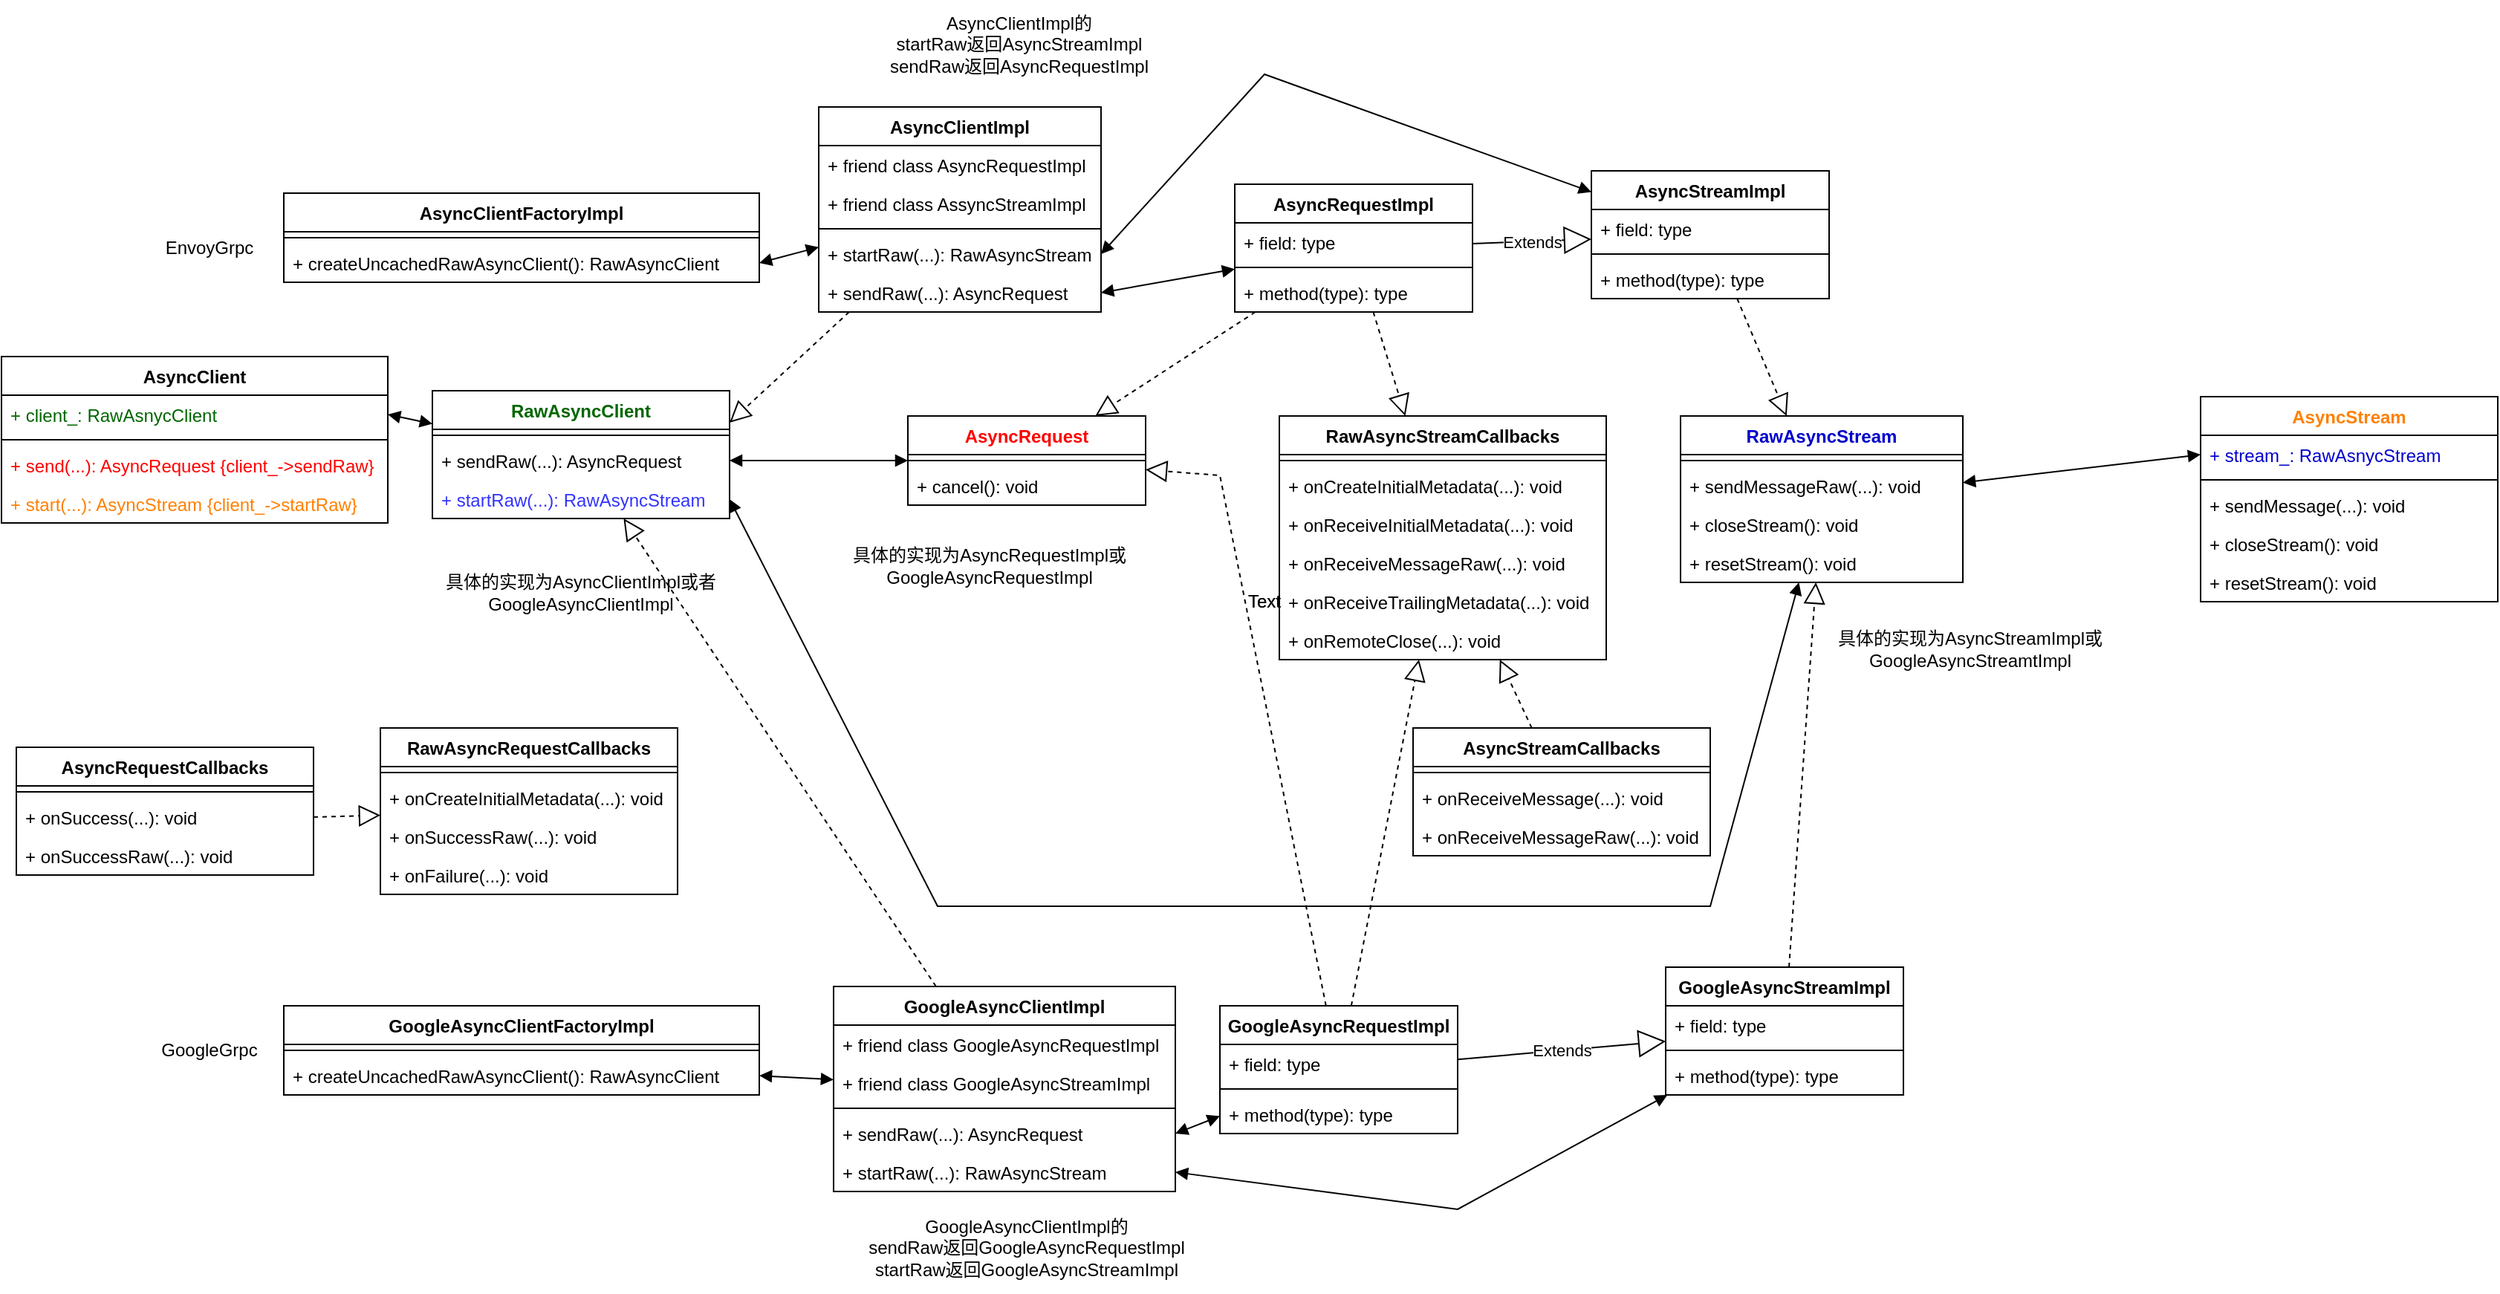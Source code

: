 <mxfile version="21.3.6" type="github">
  <diagram id="DxiktCfPVhVCTb73MeIk" name="Page-1">
    <mxGraphModel dx="1615" dy="845" grid="1" gridSize="10" guides="1" tooltips="1" connect="1" arrows="1" fold="1" page="1" pageScale="1" pageWidth="850" pageHeight="1100" math="0" shadow="0">
      <root>
        <mxCell id="0" />
        <mxCell id="1" parent="0" />
        <mxCell id="bpLpSMuuCPS-NAAvhIt0-1" value="AsyncClientFactoryImpl" style="swimlane;fontStyle=1;align=center;verticalAlign=top;childLayout=stackLayout;horizontal=1;startSize=26;horizontalStack=0;resizeParent=1;resizeParentMax=0;resizeLast=0;collapsible=1;marginBottom=0;" parent="1" vertex="1">
          <mxGeometry x="360" y="430" width="320" height="60" as="geometry" />
        </mxCell>
        <mxCell id="bpLpSMuuCPS-NAAvhIt0-3" value="" style="line;strokeWidth=1;fillColor=none;align=left;verticalAlign=middle;spacingTop=-1;spacingLeft=3;spacingRight=3;rotatable=0;labelPosition=right;points=[];portConstraint=eastwest;strokeColor=inherit;" parent="bpLpSMuuCPS-NAAvhIt0-1" vertex="1">
          <mxGeometry y="26" width="320" height="8" as="geometry" />
        </mxCell>
        <mxCell id="bpLpSMuuCPS-NAAvhIt0-4" value="+ createUncachedRawAsyncClient(): RawAsyncClient" style="text;strokeColor=none;fillColor=none;align=left;verticalAlign=top;spacingLeft=4;spacingRight=4;overflow=hidden;rotatable=0;points=[[0,0.5],[1,0.5]];portConstraint=eastwest;" parent="bpLpSMuuCPS-NAAvhIt0-1" vertex="1">
          <mxGeometry y="34" width="320" height="26" as="geometry" />
        </mxCell>
        <mxCell id="bpLpSMuuCPS-NAAvhIt0-5" value="GoogleAsyncClientFactoryImpl" style="swimlane;fontStyle=1;align=center;verticalAlign=top;childLayout=stackLayout;horizontal=1;startSize=26;horizontalStack=0;resizeParent=1;resizeParentMax=0;resizeLast=0;collapsible=1;marginBottom=0;" parent="1" vertex="1">
          <mxGeometry x="360" y="977" width="320" height="60" as="geometry" />
        </mxCell>
        <mxCell id="bpLpSMuuCPS-NAAvhIt0-7" value="" style="line;strokeWidth=1;fillColor=none;align=left;verticalAlign=middle;spacingTop=-1;spacingLeft=3;spacingRight=3;rotatable=0;labelPosition=right;points=[];portConstraint=eastwest;strokeColor=inherit;" parent="bpLpSMuuCPS-NAAvhIt0-5" vertex="1">
          <mxGeometry y="26" width="320" height="8" as="geometry" />
        </mxCell>
        <mxCell id="bpLpSMuuCPS-NAAvhIt0-8" value="+ createUncachedRawAsyncClient(): RawAsyncClient" style="text;strokeColor=none;fillColor=none;align=left;verticalAlign=top;spacingLeft=4;spacingRight=4;overflow=hidden;rotatable=0;points=[[0,0.5],[1,0.5]];portConstraint=eastwest;" parent="bpLpSMuuCPS-NAAvhIt0-5" vertex="1">
          <mxGeometry y="34" width="320" height="26" as="geometry" />
        </mxCell>
        <mxCell id="bpLpSMuuCPS-NAAvhIt0-9" value="EnvoyGrpc" style="text;html=1;strokeColor=none;fillColor=none;align=center;verticalAlign=middle;whiteSpace=wrap;rounded=0;" parent="1" vertex="1">
          <mxGeometry x="280" y="452" width="60" height="30" as="geometry" />
        </mxCell>
        <mxCell id="bpLpSMuuCPS-NAAvhIt0-11" value="GoogleGrpc" style="text;html=1;strokeColor=none;fillColor=none;align=center;verticalAlign=middle;whiteSpace=wrap;rounded=0;" parent="1" vertex="1">
          <mxGeometry x="280" y="992" width="60" height="30" as="geometry" />
        </mxCell>
        <mxCell id="bpLpSMuuCPS-NAAvhIt0-12" value="AsyncClientImpl" style="swimlane;fontStyle=1;align=center;verticalAlign=top;childLayout=stackLayout;horizontal=1;startSize=26;horizontalStack=0;resizeParent=1;resizeParentMax=0;resizeLast=0;collapsible=1;marginBottom=0;" parent="1" vertex="1">
          <mxGeometry x="720" y="372" width="190" height="138" as="geometry" />
        </mxCell>
        <mxCell id="bpLpSMuuCPS-NAAvhIt0-13" value="+ friend class AsyncRequestImpl" style="text;strokeColor=none;fillColor=none;align=left;verticalAlign=top;spacingLeft=4;spacingRight=4;overflow=hidden;rotatable=0;points=[[0,0.5],[1,0.5]];portConstraint=eastwest;" parent="bpLpSMuuCPS-NAAvhIt0-12" vertex="1">
          <mxGeometry y="26" width="190" height="26" as="geometry" />
        </mxCell>
        <mxCell id="bpLpSMuuCPS-NAAvhIt0-86" value="+ friend class AssyncStreamImpl" style="text;strokeColor=none;fillColor=none;align=left;verticalAlign=top;spacingLeft=4;spacingRight=4;overflow=hidden;rotatable=0;points=[[0,0.5],[1,0.5]];portConstraint=eastwest;" parent="bpLpSMuuCPS-NAAvhIt0-12" vertex="1">
          <mxGeometry y="52" width="190" height="26" as="geometry" />
        </mxCell>
        <mxCell id="bpLpSMuuCPS-NAAvhIt0-14" value="" style="line;strokeWidth=1;fillColor=none;align=left;verticalAlign=middle;spacingTop=-1;spacingLeft=3;spacingRight=3;rotatable=0;labelPosition=right;points=[];portConstraint=eastwest;strokeColor=inherit;" parent="bpLpSMuuCPS-NAAvhIt0-12" vertex="1">
          <mxGeometry y="78" width="190" height="8" as="geometry" />
        </mxCell>
        <mxCell id="bpLpSMuuCPS-NAAvhIt0-78" value="+ startRaw(...): RawAsyncStream" style="text;strokeColor=none;fillColor=none;align=left;verticalAlign=top;spacingLeft=4;spacingRight=4;overflow=hidden;rotatable=0;points=[[0,0.5],[1,0.5]];portConstraint=eastwest;" parent="bpLpSMuuCPS-NAAvhIt0-12" vertex="1">
          <mxGeometry y="86" width="190" height="26" as="geometry" />
        </mxCell>
        <mxCell id="bpLpSMuuCPS-NAAvhIt0-80" value="+ sendRaw(...): AsyncRequest" style="text;strokeColor=none;fillColor=none;align=left;verticalAlign=top;spacingLeft=4;spacingRight=4;overflow=hidden;rotatable=0;points=[[0,0.5],[1,0.5]];portConstraint=eastwest;" parent="bpLpSMuuCPS-NAAvhIt0-12" vertex="1">
          <mxGeometry y="112" width="190" height="26" as="geometry" />
        </mxCell>
        <mxCell id="bpLpSMuuCPS-NAAvhIt0-16" value="GoogleAsyncClientImpl" style="swimlane;fontStyle=1;align=center;verticalAlign=top;childLayout=stackLayout;horizontal=1;startSize=26;horizontalStack=0;resizeParent=1;resizeParentMax=0;resizeLast=0;collapsible=1;marginBottom=0;" parent="1" vertex="1">
          <mxGeometry x="730" y="964" width="230" height="138" as="geometry" />
        </mxCell>
        <mxCell id="bpLpSMuuCPS-NAAvhIt0-17" value="+ friend class GoogleAsyncRequestImpl" style="text;strokeColor=none;fillColor=none;align=left;verticalAlign=top;spacingLeft=4;spacingRight=4;overflow=hidden;rotatable=0;points=[[0,0.5],[1,0.5]];portConstraint=eastwest;" parent="bpLpSMuuCPS-NAAvhIt0-16" vertex="1">
          <mxGeometry y="26" width="230" height="26" as="geometry" />
        </mxCell>
        <mxCell id="bpLpSMuuCPS-NAAvhIt0-87" value="+ friend class GoogleAsyncStreamImpl" style="text;strokeColor=none;fillColor=none;align=left;verticalAlign=top;spacingLeft=4;spacingRight=4;overflow=hidden;rotatable=0;points=[[0,0.5],[1,0.5]];portConstraint=eastwest;" parent="bpLpSMuuCPS-NAAvhIt0-16" vertex="1">
          <mxGeometry y="52" width="230" height="26" as="geometry" />
        </mxCell>
        <mxCell id="bpLpSMuuCPS-NAAvhIt0-18" value="" style="line;strokeWidth=1;fillColor=none;align=left;verticalAlign=middle;spacingTop=-1;spacingLeft=3;spacingRight=3;rotatable=0;labelPosition=right;points=[];portConstraint=eastwest;strokeColor=inherit;" parent="bpLpSMuuCPS-NAAvhIt0-16" vertex="1">
          <mxGeometry y="78" width="230" height="8" as="geometry" />
        </mxCell>
        <mxCell id="bpLpSMuuCPS-NAAvhIt0-19" value="+ sendRaw(...): AsyncRequest" style="text;strokeColor=none;fillColor=none;align=left;verticalAlign=top;spacingLeft=4;spacingRight=4;overflow=hidden;rotatable=0;points=[[0,0.5],[1,0.5]];portConstraint=eastwest;" parent="bpLpSMuuCPS-NAAvhIt0-16" vertex="1">
          <mxGeometry y="86" width="230" height="26" as="geometry" />
        </mxCell>
        <mxCell id="bpLpSMuuCPS-NAAvhIt0-79" value="+ startRaw(...): RawAsyncStream" style="text;strokeColor=none;fillColor=none;align=left;verticalAlign=top;spacingLeft=4;spacingRight=4;overflow=hidden;rotatable=0;points=[[0,0.5],[1,0.5]];portConstraint=eastwest;" parent="bpLpSMuuCPS-NAAvhIt0-16" vertex="1">
          <mxGeometry y="112" width="230" height="26" as="geometry" />
        </mxCell>
        <mxCell id="bpLpSMuuCPS-NAAvhIt0-20" value="RawAsyncClient" style="swimlane;fontStyle=1;align=center;verticalAlign=top;childLayout=stackLayout;horizontal=1;startSize=26;horizontalStack=0;resizeParent=1;resizeParentMax=0;resizeLast=0;collapsible=1;marginBottom=0;fontColor=#006600;" parent="1" vertex="1">
          <mxGeometry x="460" y="563" width="200" height="86" as="geometry" />
        </mxCell>
        <mxCell id="bpLpSMuuCPS-NAAvhIt0-22" value="" style="line;strokeWidth=1;fillColor=none;align=left;verticalAlign=middle;spacingTop=-1;spacingLeft=3;spacingRight=3;rotatable=0;labelPosition=right;points=[];portConstraint=eastwest;strokeColor=inherit;" parent="bpLpSMuuCPS-NAAvhIt0-20" vertex="1">
          <mxGeometry y="26" width="200" height="8" as="geometry" />
        </mxCell>
        <mxCell id="bpLpSMuuCPS-NAAvhIt0-23" value="+ sendRaw(...): AsyncRequest" style="text;strokeColor=none;fillColor=none;align=left;verticalAlign=top;spacingLeft=4;spacingRight=4;overflow=hidden;rotatable=0;points=[[0,0.5],[1,0.5]];portConstraint=eastwest;" parent="bpLpSMuuCPS-NAAvhIt0-20" vertex="1">
          <mxGeometry y="34" width="200" height="26" as="geometry" />
        </mxCell>
        <mxCell id="bpLpSMuuCPS-NAAvhIt0-30" value="+ startRaw(...): RawAsyncStream" style="text;strokeColor=none;fillColor=none;align=left;verticalAlign=top;spacingLeft=4;spacingRight=4;overflow=hidden;rotatable=0;points=[[0,0.5],[1,0.5]];portConstraint=eastwest;fontColor=#3333FF;" parent="bpLpSMuuCPS-NAAvhIt0-20" vertex="1">
          <mxGeometry y="60" width="200" height="26" as="geometry" />
        </mxCell>
        <mxCell id="bpLpSMuuCPS-NAAvhIt0-24" value="" style="endArrow=block;dashed=1;endFill=0;endSize=12;html=1;rounded=0;entryX=1;entryY=0.25;entryDx=0;entryDy=0;" parent="1" source="bpLpSMuuCPS-NAAvhIt0-12" target="bpLpSMuuCPS-NAAvhIt0-20" edge="1">
          <mxGeometry width="160" relative="1" as="geometry">
            <mxPoint x="570" y="470" as="sourcePoint" />
            <mxPoint x="730" y="470" as="targetPoint" />
          </mxGeometry>
        </mxCell>
        <mxCell id="bpLpSMuuCPS-NAAvhIt0-27" value="" style="endArrow=block;dashed=1;endFill=0;endSize=12;html=1;rounded=0;" parent="1" source="bpLpSMuuCPS-NAAvhIt0-16" target="bpLpSMuuCPS-NAAvhIt0-20" edge="1">
          <mxGeometry width="160" relative="1" as="geometry">
            <mxPoint x="570" y="470" as="sourcePoint" />
            <mxPoint x="730" y="470" as="targetPoint" />
          </mxGeometry>
        </mxCell>
        <mxCell id="bpLpSMuuCPS-NAAvhIt0-31" value="AsyncRequest" style="swimlane;fontStyle=1;align=center;verticalAlign=top;childLayout=stackLayout;horizontal=1;startSize=26;horizontalStack=0;resizeParent=1;resizeParentMax=0;resizeLast=0;collapsible=1;marginBottom=0;fontColor=#FF0000;" parent="1" vertex="1">
          <mxGeometry x="780" y="580" width="160" height="60" as="geometry" />
        </mxCell>
        <mxCell id="bpLpSMuuCPS-NAAvhIt0-33" value="" style="line;strokeWidth=1;fillColor=none;align=left;verticalAlign=middle;spacingTop=-1;spacingLeft=3;spacingRight=3;rotatable=0;labelPosition=right;points=[];portConstraint=eastwest;strokeColor=inherit;" parent="bpLpSMuuCPS-NAAvhIt0-31" vertex="1">
          <mxGeometry y="26" width="160" height="8" as="geometry" />
        </mxCell>
        <mxCell id="bpLpSMuuCPS-NAAvhIt0-34" value="+ cancel(): void" style="text;strokeColor=none;fillColor=none;align=left;verticalAlign=top;spacingLeft=4;spacingRight=4;overflow=hidden;rotatable=0;points=[[0,0.5],[1,0.5]];portConstraint=eastwest;" parent="bpLpSMuuCPS-NAAvhIt0-31" vertex="1">
          <mxGeometry y="34" width="160" height="26" as="geometry" />
        </mxCell>
        <mxCell id="bpLpSMuuCPS-NAAvhIt0-35" value="RawAsyncStream" style="swimlane;fontStyle=1;align=center;verticalAlign=top;childLayout=stackLayout;horizontal=1;startSize=26;horizontalStack=0;resizeParent=1;resizeParentMax=0;resizeLast=0;collapsible=1;marginBottom=0;fontColor=#0000CC;" parent="1" vertex="1">
          <mxGeometry x="1300" y="580" width="190" height="112" as="geometry" />
        </mxCell>
        <mxCell id="bpLpSMuuCPS-NAAvhIt0-37" value="" style="line;strokeWidth=1;fillColor=none;align=left;verticalAlign=middle;spacingTop=-1;spacingLeft=3;spacingRight=3;rotatable=0;labelPosition=right;points=[];portConstraint=eastwest;strokeColor=inherit;" parent="bpLpSMuuCPS-NAAvhIt0-35" vertex="1">
          <mxGeometry y="26" width="190" height="8" as="geometry" />
        </mxCell>
        <mxCell id="bpLpSMuuCPS-NAAvhIt0-38" value="+ sendMessageRaw(...): void" style="text;strokeColor=none;fillColor=none;align=left;verticalAlign=top;spacingLeft=4;spacingRight=4;overflow=hidden;rotatable=0;points=[[0,0.5],[1,0.5]];portConstraint=eastwest;" parent="bpLpSMuuCPS-NAAvhIt0-35" vertex="1">
          <mxGeometry y="34" width="190" height="26" as="geometry" />
        </mxCell>
        <mxCell id="bpLpSMuuCPS-NAAvhIt0-95" value="+ closeStream(): void" style="text;strokeColor=none;fillColor=none;align=left;verticalAlign=top;spacingLeft=4;spacingRight=4;overflow=hidden;rotatable=0;points=[[0,0.5],[1,0.5]];portConstraint=eastwest;" parent="bpLpSMuuCPS-NAAvhIt0-35" vertex="1">
          <mxGeometry y="60" width="190" height="26" as="geometry" />
        </mxCell>
        <mxCell id="bpLpSMuuCPS-NAAvhIt0-96" value="+ resetStream(): void" style="text;strokeColor=none;fillColor=none;align=left;verticalAlign=top;spacingLeft=4;spacingRight=4;overflow=hidden;rotatable=0;points=[[0,0.5],[1,0.5]];portConstraint=eastwest;" parent="bpLpSMuuCPS-NAAvhIt0-35" vertex="1">
          <mxGeometry y="86" width="190" height="26" as="geometry" />
        </mxCell>
        <mxCell id="bpLpSMuuCPS-NAAvhIt0-39" value="GoogleAsyncRequestImpl" style="swimlane;fontStyle=1;align=center;verticalAlign=top;childLayout=stackLayout;horizontal=1;startSize=26;horizontalStack=0;resizeParent=1;resizeParentMax=0;resizeLast=0;collapsible=1;marginBottom=0;" parent="1" vertex="1">
          <mxGeometry x="990" y="977" width="160" height="86" as="geometry" />
        </mxCell>
        <mxCell id="bpLpSMuuCPS-NAAvhIt0-40" value="+ field: type" style="text;strokeColor=none;fillColor=none;align=left;verticalAlign=top;spacingLeft=4;spacingRight=4;overflow=hidden;rotatable=0;points=[[0,0.5],[1,0.5]];portConstraint=eastwest;" parent="bpLpSMuuCPS-NAAvhIt0-39" vertex="1">
          <mxGeometry y="26" width="160" height="26" as="geometry" />
        </mxCell>
        <mxCell id="bpLpSMuuCPS-NAAvhIt0-41" value="" style="line;strokeWidth=1;fillColor=none;align=left;verticalAlign=middle;spacingTop=-1;spacingLeft=3;spacingRight=3;rotatable=0;labelPosition=right;points=[];portConstraint=eastwest;strokeColor=inherit;" parent="bpLpSMuuCPS-NAAvhIt0-39" vertex="1">
          <mxGeometry y="52" width="160" height="8" as="geometry" />
        </mxCell>
        <mxCell id="bpLpSMuuCPS-NAAvhIt0-42" value="+ method(type): type" style="text;strokeColor=none;fillColor=none;align=left;verticalAlign=top;spacingLeft=4;spacingRight=4;overflow=hidden;rotatable=0;points=[[0,0.5],[1,0.5]];portConstraint=eastwest;" parent="bpLpSMuuCPS-NAAvhIt0-39" vertex="1">
          <mxGeometry y="60" width="160" height="26" as="geometry" />
        </mxCell>
        <mxCell id="bpLpSMuuCPS-NAAvhIt0-43" value="" style="endArrow=block;dashed=1;endFill=0;endSize=12;html=1;rounded=0;" parent="1" source="bpLpSMuuCPS-NAAvhIt0-39" target="bpLpSMuuCPS-NAAvhIt0-31" edge="1">
          <mxGeometry width="160" relative="1" as="geometry">
            <mxPoint x="570" y="470" as="sourcePoint" />
            <mxPoint x="730" y="470" as="targetPoint" />
            <Array as="points">
              <mxPoint x="990" y="620" />
            </Array>
          </mxGeometry>
        </mxCell>
        <mxCell id="bpLpSMuuCPS-NAAvhIt0-44" value="AsyncRequestImpl" style="swimlane;fontStyle=1;align=center;verticalAlign=top;childLayout=stackLayout;horizontal=1;startSize=26;horizontalStack=0;resizeParent=1;resizeParentMax=0;resizeLast=0;collapsible=1;marginBottom=0;" parent="1" vertex="1">
          <mxGeometry x="1000" y="424" width="160" height="86" as="geometry" />
        </mxCell>
        <mxCell id="bpLpSMuuCPS-NAAvhIt0-45" value="+ field: type" style="text;strokeColor=none;fillColor=none;align=left;verticalAlign=top;spacingLeft=4;spacingRight=4;overflow=hidden;rotatable=0;points=[[0,0.5],[1,0.5]];portConstraint=eastwest;" parent="bpLpSMuuCPS-NAAvhIt0-44" vertex="1">
          <mxGeometry y="26" width="160" height="26" as="geometry" />
        </mxCell>
        <mxCell id="bpLpSMuuCPS-NAAvhIt0-46" value="" style="line;strokeWidth=1;fillColor=none;align=left;verticalAlign=middle;spacingTop=-1;spacingLeft=3;spacingRight=3;rotatable=0;labelPosition=right;points=[];portConstraint=eastwest;strokeColor=inherit;" parent="bpLpSMuuCPS-NAAvhIt0-44" vertex="1">
          <mxGeometry y="52" width="160" height="8" as="geometry" />
        </mxCell>
        <mxCell id="bpLpSMuuCPS-NAAvhIt0-47" value="+ method(type): type" style="text;strokeColor=none;fillColor=none;align=left;verticalAlign=top;spacingLeft=4;spacingRight=4;overflow=hidden;rotatable=0;points=[[0,0.5],[1,0.5]];portConstraint=eastwest;" parent="bpLpSMuuCPS-NAAvhIt0-44" vertex="1">
          <mxGeometry y="60" width="160" height="26" as="geometry" />
        </mxCell>
        <mxCell id="bpLpSMuuCPS-NAAvhIt0-48" value="GoogleAsyncStreamImpl" style="swimlane;fontStyle=1;align=center;verticalAlign=top;childLayout=stackLayout;horizontal=1;startSize=26;horizontalStack=0;resizeParent=1;resizeParentMax=0;resizeLast=0;collapsible=1;marginBottom=0;" parent="1" vertex="1">
          <mxGeometry x="1290" y="951" width="160" height="86" as="geometry" />
        </mxCell>
        <mxCell id="bpLpSMuuCPS-NAAvhIt0-49" value="+ field: type" style="text;strokeColor=none;fillColor=none;align=left;verticalAlign=top;spacingLeft=4;spacingRight=4;overflow=hidden;rotatable=0;points=[[0,0.5],[1,0.5]];portConstraint=eastwest;" parent="bpLpSMuuCPS-NAAvhIt0-48" vertex="1">
          <mxGeometry y="26" width="160" height="26" as="geometry" />
        </mxCell>
        <mxCell id="bpLpSMuuCPS-NAAvhIt0-50" value="" style="line;strokeWidth=1;fillColor=none;align=left;verticalAlign=middle;spacingTop=-1;spacingLeft=3;spacingRight=3;rotatable=0;labelPosition=right;points=[];portConstraint=eastwest;strokeColor=inherit;" parent="bpLpSMuuCPS-NAAvhIt0-48" vertex="1">
          <mxGeometry y="52" width="160" height="8" as="geometry" />
        </mxCell>
        <mxCell id="bpLpSMuuCPS-NAAvhIt0-51" value="+ method(type): type" style="text;strokeColor=none;fillColor=none;align=left;verticalAlign=top;spacingLeft=4;spacingRight=4;overflow=hidden;rotatable=0;points=[[0,0.5],[1,0.5]];portConstraint=eastwest;" parent="bpLpSMuuCPS-NAAvhIt0-48" vertex="1">
          <mxGeometry y="60" width="160" height="26" as="geometry" />
        </mxCell>
        <mxCell id="bpLpSMuuCPS-NAAvhIt0-52" value="" style="endArrow=block;dashed=1;endFill=0;endSize=12;html=1;rounded=0;" parent="1" source="bpLpSMuuCPS-NAAvhIt0-48" target="bpLpSMuuCPS-NAAvhIt0-35" edge="1">
          <mxGeometry width="160" relative="1" as="geometry">
            <mxPoint x="570" y="470" as="sourcePoint" />
            <mxPoint x="730" y="470" as="targetPoint" />
          </mxGeometry>
        </mxCell>
        <mxCell id="bpLpSMuuCPS-NAAvhIt0-53" value="AsyncStreamImpl" style="swimlane;fontStyle=1;align=center;verticalAlign=top;childLayout=stackLayout;horizontal=1;startSize=26;horizontalStack=0;resizeParent=1;resizeParentMax=0;resizeLast=0;collapsible=1;marginBottom=0;" parent="1" vertex="1">
          <mxGeometry x="1240" y="415" width="160" height="86" as="geometry" />
        </mxCell>
        <mxCell id="bpLpSMuuCPS-NAAvhIt0-54" value="+ field: type" style="text;strokeColor=none;fillColor=none;align=left;verticalAlign=top;spacingLeft=4;spacingRight=4;overflow=hidden;rotatable=0;points=[[0,0.5],[1,0.5]];portConstraint=eastwest;" parent="bpLpSMuuCPS-NAAvhIt0-53" vertex="1">
          <mxGeometry y="26" width="160" height="26" as="geometry" />
        </mxCell>
        <mxCell id="bpLpSMuuCPS-NAAvhIt0-55" value="" style="line;strokeWidth=1;fillColor=none;align=left;verticalAlign=middle;spacingTop=-1;spacingLeft=3;spacingRight=3;rotatable=0;labelPosition=right;points=[];portConstraint=eastwest;strokeColor=inherit;" parent="bpLpSMuuCPS-NAAvhIt0-53" vertex="1">
          <mxGeometry y="52" width="160" height="8" as="geometry" />
        </mxCell>
        <mxCell id="bpLpSMuuCPS-NAAvhIt0-56" value="+ method(type): type" style="text;strokeColor=none;fillColor=none;align=left;verticalAlign=top;spacingLeft=4;spacingRight=4;overflow=hidden;rotatable=0;points=[[0,0.5],[1,0.5]];portConstraint=eastwest;" parent="bpLpSMuuCPS-NAAvhIt0-53" vertex="1">
          <mxGeometry y="60" width="160" height="26" as="geometry" />
        </mxCell>
        <mxCell id="bpLpSMuuCPS-NAAvhIt0-57" value="" style="endArrow=block;dashed=1;endFill=0;endSize=12;html=1;rounded=0;" parent="1" source="bpLpSMuuCPS-NAAvhIt0-44" target="bpLpSMuuCPS-NAAvhIt0-31" edge="1">
          <mxGeometry width="160" relative="1" as="geometry">
            <mxPoint x="790" y="470" as="sourcePoint" />
            <mxPoint x="950" y="470" as="targetPoint" />
          </mxGeometry>
        </mxCell>
        <mxCell id="bpLpSMuuCPS-NAAvhIt0-58" value="" style="endArrow=block;dashed=1;endFill=0;endSize=12;html=1;rounded=0;" parent="1" source="bpLpSMuuCPS-NAAvhIt0-53" target="bpLpSMuuCPS-NAAvhIt0-35" edge="1">
          <mxGeometry width="160" relative="1" as="geometry">
            <mxPoint x="790" y="470" as="sourcePoint" />
            <mxPoint x="950" y="470" as="targetPoint" />
          </mxGeometry>
        </mxCell>
        <mxCell id="bpLpSMuuCPS-NAAvhIt0-59" value="AsyncClient" style="swimlane;fontStyle=1;align=center;verticalAlign=top;childLayout=stackLayout;horizontal=1;startSize=26;horizontalStack=0;resizeParent=1;resizeParentMax=0;resizeLast=0;collapsible=1;marginBottom=0;" parent="1" vertex="1">
          <mxGeometry x="170" y="540" width="260" height="112" as="geometry" />
        </mxCell>
        <mxCell id="bpLpSMuuCPS-NAAvhIt0-60" value="+ client_: RawAsnycClient" style="text;strokeColor=none;fillColor=none;align=left;verticalAlign=top;spacingLeft=4;spacingRight=4;overflow=hidden;rotatable=0;points=[[0,0.5],[1,0.5]];portConstraint=eastwest;fontColor=#006600;" parent="bpLpSMuuCPS-NAAvhIt0-59" vertex="1">
          <mxGeometry y="26" width="260" height="26" as="geometry" />
        </mxCell>
        <mxCell id="bpLpSMuuCPS-NAAvhIt0-61" value="" style="line;strokeWidth=1;fillColor=none;align=left;verticalAlign=middle;spacingTop=-1;spacingLeft=3;spacingRight=3;rotatable=0;labelPosition=right;points=[];portConstraint=eastwest;strokeColor=inherit;" parent="bpLpSMuuCPS-NAAvhIt0-59" vertex="1">
          <mxGeometry y="52" width="260" height="8" as="geometry" />
        </mxCell>
        <mxCell id="bpLpSMuuCPS-NAAvhIt0-62" value="+ send(...): AsyncRequest {client_-&gt;sendRaw}" style="text;strokeColor=none;fillColor=none;align=left;verticalAlign=top;spacingLeft=4;spacingRight=4;overflow=hidden;rotatable=0;points=[[0,0.5],[1,0.5]];portConstraint=eastwest;fontColor=#FF0000;" parent="bpLpSMuuCPS-NAAvhIt0-59" vertex="1">
          <mxGeometry y="60" width="260" height="26" as="geometry" />
        </mxCell>
        <mxCell id="bpLpSMuuCPS-NAAvhIt0-63" value="+ start(...): AsyncStream {client_-&gt;startRaw}" style="text;strokeColor=none;fillColor=none;align=left;verticalAlign=top;spacingLeft=4;spacingRight=4;overflow=hidden;rotatable=0;points=[[0,0.5],[1,0.5]];portConstraint=eastwest;fontColor=#FF8000;" parent="bpLpSMuuCPS-NAAvhIt0-59" vertex="1">
          <mxGeometry y="86" width="260" height="26" as="geometry" />
        </mxCell>
        <mxCell id="bpLpSMuuCPS-NAAvhIt0-66" value="Extends" style="endArrow=block;endSize=16;endFill=0;html=1;rounded=0;" parent="1" source="bpLpSMuuCPS-NAAvhIt0-39" target="bpLpSMuuCPS-NAAvhIt0-48" edge="1">
          <mxGeometry width="160" relative="1" as="geometry">
            <mxPoint x="800" y="794" as="sourcePoint" />
            <mxPoint x="960" y="794" as="targetPoint" />
          </mxGeometry>
        </mxCell>
        <mxCell id="bpLpSMuuCPS-NAAvhIt0-67" value="Extends" style="endArrow=block;endSize=16;endFill=0;html=1;rounded=0;" parent="1" source="bpLpSMuuCPS-NAAvhIt0-44" target="bpLpSMuuCPS-NAAvhIt0-53" edge="1">
          <mxGeometry width="160" relative="1" as="geometry">
            <mxPoint x="790" y="580" as="sourcePoint" />
            <mxPoint x="950" y="580" as="targetPoint" />
          </mxGeometry>
        </mxCell>
        <mxCell id="bpLpSMuuCPS-NAAvhIt0-68" value="RawAsyncStreamCallbacks" style="swimlane;fontStyle=1;align=center;verticalAlign=top;childLayout=stackLayout;horizontal=1;startSize=26;horizontalStack=0;resizeParent=1;resizeParentMax=0;resizeLast=0;collapsible=1;marginBottom=0;" parent="1" vertex="1">
          <mxGeometry x="1030" y="580" width="220" height="164" as="geometry" />
        </mxCell>
        <mxCell id="bpLpSMuuCPS-NAAvhIt0-70" value="" style="line;strokeWidth=1;fillColor=none;align=left;verticalAlign=middle;spacingTop=-1;spacingLeft=3;spacingRight=3;rotatable=0;labelPosition=right;points=[];portConstraint=eastwest;strokeColor=inherit;" parent="bpLpSMuuCPS-NAAvhIt0-68" vertex="1">
          <mxGeometry y="26" width="220" height="8" as="geometry" />
        </mxCell>
        <mxCell id="bpLpSMuuCPS-NAAvhIt0-71" value="+ onCreateInitialMetadata(...): void" style="text;strokeColor=none;fillColor=none;align=left;verticalAlign=top;spacingLeft=4;spacingRight=4;overflow=hidden;rotatable=0;points=[[0,0.5],[1,0.5]];portConstraint=eastwest;" parent="bpLpSMuuCPS-NAAvhIt0-68" vertex="1">
          <mxGeometry y="34" width="220" height="26" as="geometry" />
        </mxCell>
        <mxCell id="bpLpSMuuCPS-NAAvhIt0-106" value="+ onReceiveInitialMetadata(...): void" style="text;strokeColor=none;fillColor=none;align=left;verticalAlign=top;spacingLeft=4;spacingRight=4;overflow=hidden;rotatable=0;points=[[0,0.5],[1,0.5]];portConstraint=eastwest;" parent="bpLpSMuuCPS-NAAvhIt0-68" vertex="1">
          <mxGeometry y="60" width="220" height="26" as="geometry" />
        </mxCell>
        <mxCell id="bpLpSMuuCPS-NAAvhIt0-113" value="+ onReceiveMessageRaw(...): void" style="text;strokeColor=none;fillColor=none;align=left;verticalAlign=top;spacingLeft=4;spacingRight=4;overflow=hidden;rotatable=0;points=[[0,0.5],[1,0.5]];portConstraint=eastwest;" parent="bpLpSMuuCPS-NAAvhIt0-68" vertex="1">
          <mxGeometry y="86" width="220" height="26" as="geometry" />
        </mxCell>
        <mxCell id="bpLpSMuuCPS-NAAvhIt0-107" value="+ onReceiveTrailingMetadata(...): void" style="text;strokeColor=none;fillColor=none;align=left;verticalAlign=top;spacingLeft=4;spacingRight=4;overflow=hidden;rotatable=0;points=[[0,0.5],[1,0.5]];portConstraint=eastwest;" parent="bpLpSMuuCPS-NAAvhIt0-68" vertex="1">
          <mxGeometry y="112" width="220" height="26" as="geometry" />
        </mxCell>
        <mxCell id="bpLpSMuuCPS-NAAvhIt0-114" value="+ onRemoteClose(...): void" style="text;strokeColor=none;fillColor=none;align=left;verticalAlign=top;spacingLeft=4;spacingRight=4;overflow=hidden;rotatable=0;points=[[0,0.5],[1,0.5]];portConstraint=eastwest;" parent="bpLpSMuuCPS-NAAvhIt0-68" vertex="1">
          <mxGeometry y="138" width="220" height="26" as="geometry" />
        </mxCell>
        <mxCell id="bpLpSMuuCPS-NAAvhIt0-72" value="" style="endArrow=block;dashed=1;endFill=0;endSize=12;html=1;rounded=0;" parent="1" source="bpLpSMuuCPS-NAAvhIt0-39" target="bpLpSMuuCPS-NAAvhIt0-68" edge="1">
          <mxGeometry width="160" relative="1" as="geometry">
            <mxPoint x="790" y="580" as="sourcePoint" />
            <mxPoint x="950" y="580" as="targetPoint" />
          </mxGeometry>
        </mxCell>
        <mxCell id="bpLpSMuuCPS-NAAvhIt0-73" value="" style="endArrow=block;dashed=1;endFill=0;endSize=12;html=1;rounded=0;" parent="1" source="bpLpSMuuCPS-NAAvhIt0-44" target="bpLpSMuuCPS-NAAvhIt0-68" edge="1">
          <mxGeometry width="160" relative="1" as="geometry">
            <mxPoint x="790" y="580" as="sourcePoint" />
            <mxPoint x="950" y="580" as="targetPoint" />
          </mxGeometry>
        </mxCell>
        <mxCell id="bpLpSMuuCPS-NAAvhIt0-74" value="" style="endArrow=block;startArrow=block;endFill=1;startFill=1;html=1;rounded=0;exitX=1;exitY=0.5;exitDx=0;exitDy=0;" parent="1" source="bpLpSMuuCPS-NAAvhIt0-4" target="bpLpSMuuCPS-NAAvhIt0-12" edge="1">
          <mxGeometry width="160" relative="1" as="geometry">
            <mxPoint x="790" y="580" as="sourcePoint" />
            <mxPoint x="950" y="580" as="targetPoint" />
          </mxGeometry>
        </mxCell>
        <mxCell id="bpLpSMuuCPS-NAAvhIt0-75" value="" style="endArrow=block;startArrow=block;endFill=1;startFill=1;html=1;rounded=0;exitX=1;exitY=0.5;exitDx=0;exitDy=0;" parent="1" source="bpLpSMuuCPS-NAAvhIt0-8" target="bpLpSMuuCPS-NAAvhIt0-16" edge="1">
          <mxGeometry width="160" relative="1" as="geometry">
            <mxPoint x="800" y="794" as="sourcePoint" />
            <mxPoint x="960" y="794" as="targetPoint" />
          </mxGeometry>
        </mxCell>
        <mxCell id="bpLpSMuuCPS-NAAvhIt0-76" value="" style="endArrow=block;startArrow=block;endFill=1;startFill=1;html=1;rounded=0;exitX=1;exitY=0.5;exitDx=0;exitDy=0;" parent="1" source="bpLpSMuuCPS-NAAvhIt0-23" target="bpLpSMuuCPS-NAAvhIt0-31" edge="1">
          <mxGeometry width="160" relative="1" as="geometry">
            <mxPoint x="790" y="580" as="sourcePoint" />
            <mxPoint x="950" y="580" as="targetPoint" />
          </mxGeometry>
        </mxCell>
        <mxCell id="bpLpSMuuCPS-NAAvhIt0-77" value="" style="endArrow=block;startArrow=block;endFill=1;startFill=1;html=1;rounded=0;exitX=1;exitY=0.5;exitDx=0;exitDy=0;" parent="1" source="bpLpSMuuCPS-NAAvhIt0-30" target="bpLpSMuuCPS-NAAvhIt0-35" edge="1">
          <mxGeometry width="160" relative="1" as="geometry">
            <mxPoint x="790" y="580" as="sourcePoint" />
            <mxPoint x="950" y="580" as="targetPoint" />
            <Array as="points">
              <mxPoint x="800" y="910" />
              <mxPoint x="1320" y="910" />
            </Array>
          </mxGeometry>
        </mxCell>
        <mxCell id="bpLpSMuuCPS-NAAvhIt0-81" value="" style="endArrow=block;startArrow=block;endFill=1;startFill=1;html=1;rounded=0;exitX=1;exitY=0.5;exitDx=0;exitDy=0;" parent="1" source="bpLpSMuuCPS-NAAvhIt0-19" target="bpLpSMuuCPS-NAAvhIt0-39" edge="1">
          <mxGeometry width="160" relative="1" as="geometry">
            <mxPoint x="1010" y="1134" as="sourcePoint" />
            <mxPoint x="1170" y="1134" as="targetPoint" />
          </mxGeometry>
        </mxCell>
        <mxCell id="bpLpSMuuCPS-NAAvhIt0-82" value="" style="endArrow=block;startArrow=block;endFill=1;startFill=1;html=1;rounded=0;exitX=1;exitY=0.5;exitDx=0;exitDy=0;" parent="1" source="bpLpSMuuCPS-NAAvhIt0-79" target="bpLpSMuuCPS-NAAvhIt0-48" edge="1">
          <mxGeometry width="160" relative="1" as="geometry">
            <mxPoint x="1020" y="1114" as="sourcePoint" />
            <mxPoint x="1180" y="1114" as="targetPoint" />
            <Array as="points">
              <mxPoint x="1150" y="1114" />
            </Array>
          </mxGeometry>
        </mxCell>
        <mxCell id="bpLpSMuuCPS-NAAvhIt0-83" value="" style="endArrow=block;startArrow=block;endFill=1;startFill=1;html=1;rounded=0;exitX=1;exitY=0.5;exitDx=0;exitDy=0;" parent="1" source="bpLpSMuuCPS-NAAvhIt0-80" target="bpLpSMuuCPS-NAAvhIt0-44" edge="1">
          <mxGeometry width="160" relative="1" as="geometry">
            <mxPoint x="980" y="280" as="sourcePoint" />
            <mxPoint x="1140" y="280" as="targetPoint" />
          </mxGeometry>
        </mxCell>
        <mxCell id="bpLpSMuuCPS-NAAvhIt0-85" value="" style="endArrow=block;startArrow=block;endFill=1;startFill=1;html=1;rounded=0;exitX=1;exitY=0.5;exitDx=0;exitDy=0;" parent="1" source="bpLpSMuuCPS-NAAvhIt0-78" target="bpLpSMuuCPS-NAAvhIt0-53" edge="1">
          <mxGeometry width="160" relative="1" as="geometry">
            <mxPoint x="990" y="310" as="sourcePoint" />
            <mxPoint x="1150" y="310" as="targetPoint" />
            <Array as="points">
              <mxPoint x="1020" y="350" />
            </Array>
          </mxGeometry>
        </mxCell>
        <mxCell id="bpLpSMuuCPS-NAAvhIt0-89" value="" style="endArrow=block;startArrow=block;endFill=1;startFill=1;html=1;rounded=0;exitX=1;exitY=0.5;exitDx=0;exitDy=0;" parent="1" source="bpLpSMuuCPS-NAAvhIt0-60" target="bpLpSMuuCPS-NAAvhIt0-20" edge="1">
          <mxGeometry width="160" relative="1" as="geometry">
            <mxPoint x="440" y="690" as="sourcePoint" />
            <mxPoint x="600" y="690" as="targetPoint" />
          </mxGeometry>
        </mxCell>
        <mxCell id="bpLpSMuuCPS-NAAvhIt0-101" value="RawAsyncRequestCallbacks" style="swimlane;fontStyle=1;align=center;verticalAlign=top;childLayout=stackLayout;horizontal=1;startSize=26;horizontalStack=0;resizeParent=1;resizeParentMax=0;resizeLast=0;collapsible=1;marginBottom=0;" parent="1" vertex="1">
          <mxGeometry x="425" y="790" width="200" height="112" as="geometry" />
        </mxCell>
        <mxCell id="bpLpSMuuCPS-NAAvhIt0-102" value="" style="line;strokeWidth=1;fillColor=none;align=left;verticalAlign=middle;spacingTop=-1;spacingLeft=3;spacingRight=3;rotatable=0;labelPosition=right;points=[];portConstraint=eastwest;strokeColor=inherit;" parent="bpLpSMuuCPS-NAAvhIt0-101" vertex="1">
          <mxGeometry y="26" width="200" height="8" as="geometry" />
        </mxCell>
        <mxCell id="bpLpSMuuCPS-NAAvhIt0-103" value="+ onCreateInitialMetadata(...): void" style="text;strokeColor=none;fillColor=none;align=left;verticalAlign=top;spacingLeft=4;spacingRight=4;overflow=hidden;rotatable=0;points=[[0,0.5],[1,0.5]];portConstraint=eastwest;" parent="bpLpSMuuCPS-NAAvhIt0-101" vertex="1">
          <mxGeometry y="34" width="200" height="26" as="geometry" />
        </mxCell>
        <mxCell id="bpLpSMuuCPS-NAAvhIt0-104" value="+ onSuccessRaw(...): void" style="text;strokeColor=none;fillColor=none;align=left;verticalAlign=top;spacingLeft=4;spacingRight=4;overflow=hidden;rotatable=0;points=[[0,0.5],[1,0.5]];portConstraint=eastwest;" parent="bpLpSMuuCPS-NAAvhIt0-101" vertex="1">
          <mxGeometry y="60" width="200" height="26" as="geometry" />
        </mxCell>
        <mxCell id="bpLpSMuuCPS-NAAvhIt0-105" value="+ onFailure(...): void" style="text;strokeColor=none;fillColor=none;align=left;verticalAlign=top;spacingLeft=4;spacingRight=4;overflow=hidden;rotatable=0;points=[[0,0.5],[1,0.5]];portConstraint=eastwest;" parent="bpLpSMuuCPS-NAAvhIt0-101" vertex="1">
          <mxGeometry y="86" width="200" height="26" as="geometry" />
        </mxCell>
        <mxCell id="bpLpSMuuCPS-NAAvhIt0-119" value="AsyncRequestCallbacks" style="swimlane;fontStyle=1;align=center;verticalAlign=top;childLayout=stackLayout;horizontal=1;startSize=26;horizontalStack=0;resizeParent=1;resizeParentMax=0;resizeLast=0;collapsible=1;marginBottom=0;" parent="1" vertex="1">
          <mxGeometry x="180" y="803" width="200" height="86" as="geometry" />
        </mxCell>
        <mxCell id="bpLpSMuuCPS-NAAvhIt0-120" value="" style="line;strokeWidth=1;fillColor=none;align=left;verticalAlign=middle;spacingTop=-1;spacingLeft=3;spacingRight=3;rotatable=0;labelPosition=right;points=[];portConstraint=eastwest;strokeColor=inherit;" parent="bpLpSMuuCPS-NAAvhIt0-119" vertex="1">
          <mxGeometry y="26" width="200" height="8" as="geometry" />
        </mxCell>
        <mxCell id="bpLpSMuuCPS-NAAvhIt0-121" value="+ onSuccess(...): void" style="text;strokeColor=none;fillColor=none;align=left;verticalAlign=top;spacingLeft=4;spacingRight=4;overflow=hidden;rotatable=0;points=[[0,0.5],[1,0.5]];portConstraint=eastwest;" parent="bpLpSMuuCPS-NAAvhIt0-119" vertex="1">
          <mxGeometry y="34" width="200" height="26" as="geometry" />
        </mxCell>
        <mxCell id="bpLpSMuuCPS-NAAvhIt0-122" value="+ onSuccessRaw(...): void" style="text;strokeColor=none;fillColor=none;align=left;verticalAlign=top;spacingLeft=4;spacingRight=4;overflow=hidden;rotatable=0;points=[[0,0.5],[1,0.5]];portConstraint=eastwest;" parent="bpLpSMuuCPS-NAAvhIt0-119" vertex="1">
          <mxGeometry y="60" width="200" height="26" as="geometry" />
        </mxCell>
        <mxCell id="bpLpSMuuCPS-NAAvhIt0-128" value="AsyncStreamCallbacks" style="swimlane;fontStyle=1;align=center;verticalAlign=top;childLayout=stackLayout;horizontal=1;startSize=26;horizontalStack=0;resizeParent=1;resizeParentMax=0;resizeLast=0;collapsible=1;marginBottom=0;" parent="1" vertex="1">
          <mxGeometry x="1120" y="790" width="200" height="86" as="geometry" />
        </mxCell>
        <mxCell id="bpLpSMuuCPS-NAAvhIt0-129" value="" style="line;strokeWidth=1;fillColor=none;align=left;verticalAlign=middle;spacingTop=-1;spacingLeft=3;spacingRight=3;rotatable=0;labelPosition=right;points=[];portConstraint=eastwest;strokeColor=inherit;" parent="bpLpSMuuCPS-NAAvhIt0-128" vertex="1">
          <mxGeometry y="26" width="200" height="8" as="geometry" />
        </mxCell>
        <mxCell id="bpLpSMuuCPS-NAAvhIt0-130" value="+ onReceiveMessage(...): void" style="text;strokeColor=none;fillColor=none;align=left;verticalAlign=top;spacingLeft=4;spacingRight=4;overflow=hidden;rotatable=0;points=[[0,0.5],[1,0.5]];portConstraint=eastwest;" parent="bpLpSMuuCPS-NAAvhIt0-128" vertex="1">
          <mxGeometry y="34" width="200" height="26" as="geometry" />
        </mxCell>
        <mxCell id="bpLpSMuuCPS-NAAvhIt0-131" value="+ onReceiveMessageRaw(...): void" style="text;strokeColor=none;fillColor=none;align=left;verticalAlign=top;spacingLeft=4;spacingRight=4;overflow=hidden;rotatable=0;points=[[0,0.5],[1,0.5]];portConstraint=eastwest;" parent="bpLpSMuuCPS-NAAvhIt0-128" vertex="1">
          <mxGeometry y="60" width="200" height="26" as="geometry" />
        </mxCell>
        <mxCell id="bpLpSMuuCPS-NAAvhIt0-144" value="AsyncStream" style="swimlane;fontStyle=1;align=center;verticalAlign=top;childLayout=stackLayout;horizontal=1;startSize=26;horizontalStack=0;resizeParent=1;resizeParentMax=0;resizeLast=0;collapsible=1;marginBottom=0;fontColor=#FF8000;" parent="1" vertex="1">
          <mxGeometry x="1650" y="567" width="200" height="138" as="geometry" />
        </mxCell>
        <mxCell id="bpLpSMuuCPS-NAAvhIt0-148" value="+ stream_: RawAsnycStream" style="text;strokeColor=none;fillColor=none;align=left;verticalAlign=top;spacingLeft=4;spacingRight=4;overflow=hidden;rotatable=0;points=[[0,0.5],[1,0.5]];portConstraint=eastwest;fontColor=#0000CC;" parent="bpLpSMuuCPS-NAAvhIt0-144" vertex="1">
          <mxGeometry y="26" width="200" height="26" as="geometry" />
        </mxCell>
        <mxCell id="bpLpSMuuCPS-NAAvhIt0-145" value="" style="line;strokeWidth=1;fillColor=none;align=left;verticalAlign=middle;spacingTop=-1;spacingLeft=3;spacingRight=3;rotatable=0;labelPosition=right;points=[];portConstraint=eastwest;strokeColor=inherit;" parent="bpLpSMuuCPS-NAAvhIt0-144" vertex="1">
          <mxGeometry y="52" width="200" height="8" as="geometry" />
        </mxCell>
        <mxCell id="bpLpSMuuCPS-NAAvhIt0-146" value="+ sendMessage(...): void" style="text;strokeColor=none;fillColor=none;align=left;verticalAlign=top;spacingLeft=4;spacingRight=4;overflow=hidden;rotatable=0;points=[[0,0.5],[1,0.5]];portConstraint=eastwest;" parent="bpLpSMuuCPS-NAAvhIt0-144" vertex="1">
          <mxGeometry y="60" width="200" height="26" as="geometry" />
        </mxCell>
        <mxCell id="bpLpSMuuCPS-NAAvhIt0-147" value="+ closeStream(): void" style="text;strokeColor=none;fillColor=none;align=left;verticalAlign=top;spacingLeft=4;spacingRight=4;overflow=hidden;rotatable=0;points=[[0,0.5],[1,0.5]];portConstraint=eastwest;" parent="bpLpSMuuCPS-NAAvhIt0-144" vertex="1">
          <mxGeometry y="86" width="200" height="26" as="geometry" />
        </mxCell>
        <mxCell id="bpLpSMuuCPS-NAAvhIt0-150" value="+ resetStream(): void" style="text;strokeColor=none;fillColor=none;align=left;verticalAlign=top;spacingLeft=4;spacingRight=4;overflow=hidden;rotatable=0;points=[[0,0.5],[1,0.5]];portConstraint=eastwest;" parent="bpLpSMuuCPS-NAAvhIt0-144" vertex="1">
          <mxGeometry y="112" width="200" height="26" as="geometry" />
        </mxCell>
        <mxCell id="bpLpSMuuCPS-NAAvhIt0-149" value="" style="endArrow=block;startArrow=block;endFill=1;startFill=1;html=1;rounded=0;fontColor=#0000CC;entryX=0;entryY=0.5;entryDx=0;entryDy=0;" parent="1" source="bpLpSMuuCPS-NAAvhIt0-35" target="bpLpSMuuCPS-NAAvhIt0-148" edge="1">
          <mxGeometry width="160" relative="1" as="geometry">
            <mxPoint x="1530" y="770" as="sourcePoint" />
            <mxPoint x="1690" y="770" as="targetPoint" />
          </mxGeometry>
        </mxCell>
        <mxCell id="SlvPXfr3jqpSavEzwKRw-1" value="具体的实现为AsyncClientImpl或者GoogleAsyncClientImpl" style="text;html=1;strokeColor=none;fillColor=none;align=center;verticalAlign=middle;whiteSpace=wrap;rounded=0;" parent="1" vertex="1">
          <mxGeometry x="445" y="680" width="230" height="38" as="geometry" />
        </mxCell>
        <mxCell id="SlvPXfr3jqpSavEzwKRw-2" value="具体的实现为AsyncRequestImpl或GoogleAsyncRequestImpl" style="text;html=1;strokeColor=none;fillColor=none;align=center;verticalAlign=middle;whiteSpace=wrap;rounded=0;" parent="1" vertex="1">
          <mxGeometry x="720" y="662" width="230" height="38" as="geometry" />
        </mxCell>
        <mxCell id="SlvPXfr3jqpSavEzwKRw-3" value="" style="endArrow=block;dashed=1;endFill=0;endSize=12;html=1;rounded=0;exitX=1;exitY=0.5;exitDx=0;exitDy=0;" parent="1" source="bpLpSMuuCPS-NAAvhIt0-121" target="bpLpSMuuCPS-NAAvhIt0-101" edge="1">
          <mxGeometry width="160" relative="1" as="geometry">
            <mxPoint x="840" y="840" as="sourcePoint" />
            <mxPoint x="1000" y="840" as="targetPoint" />
          </mxGeometry>
        </mxCell>
        <mxCell id="SlvPXfr3jqpSavEzwKRw-4" value="" style="endArrow=block;dashed=1;endFill=0;endSize=12;html=1;rounded=0;" parent="1" source="bpLpSMuuCPS-NAAvhIt0-128" target="bpLpSMuuCPS-NAAvhIt0-68" edge="1">
          <mxGeometry width="160" relative="1" as="geometry">
            <mxPoint x="1770" y="810" as="sourcePoint" />
            <mxPoint x="1390" y="720" as="targetPoint" />
          </mxGeometry>
        </mxCell>
        <mxCell id="SlvPXfr3jqpSavEzwKRw-5" value="具体的实现为AsyncStreamImpl或GoogleAsyncStreamtImpl" style="text;html=1;strokeColor=none;fillColor=none;align=center;verticalAlign=middle;whiteSpace=wrap;rounded=0;" parent="1" vertex="1">
          <mxGeometry x="1380" y="718" width="230" height="38" as="geometry" />
        </mxCell>
        <mxCell id="SlvPXfr3jqpSavEzwKRw-6" value="Text" style="text;html=1;strokeColor=none;fillColor=none;align=center;verticalAlign=middle;whiteSpace=wrap;rounded=0;" parent="1" vertex="1">
          <mxGeometry x="990" y="690" width="60" height="30" as="geometry" />
        </mxCell>
        <mxCell id="SlvPXfr3jqpSavEzwKRw-7" value="Text" style="text;html=1;strokeColor=none;fillColor=none;align=center;verticalAlign=middle;whiteSpace=wrap;rounded=0;" parent="1" vertex="1">
          <mxGeometry x="990" y="690" width="60" height="30" as="geometry" />
        </mxCell>
        <mxCell id="SlvPXfr3jqpSavEzwKRw-8" value="AsyncClientImpl的&lt;br&gt;startRaw返回AsyncStreamImpl&lt;br&gt;sendRaw返回AsyncRequestImpl" style="text;html=1;strokeColor=none;fillColor=none;align=center;verticalAlign=middle;whiteSpace=wrap;rounded=0;" parent="1" vertex="1">
          <mxGeometry x="700" y="300" width="310" height="60" as="geometry" />
        </mxCell>
        <mxCell id="SlvPXfr3jqpSavEzwKRw-9" value="GoogleAsyncClientImpl的&lt;br&gt;sendRaw返回GoogleAsyncRequestImpl&lt;br&gt;startRaw返回GoogleAsyncStreamImpl" style="text;html=1;strokeColor=none;fillColor=none;align=center;verticalAlign=middle;whiteSpace=wrap;rounded=0;" parent="1" vertex="1">
          <mxGeometry x="705" y="1110" width="310" height="60" as="geometry" />
        </mxCell>
      </root>
    </mxGraphModel>
  </diagram>
</mxfile>
